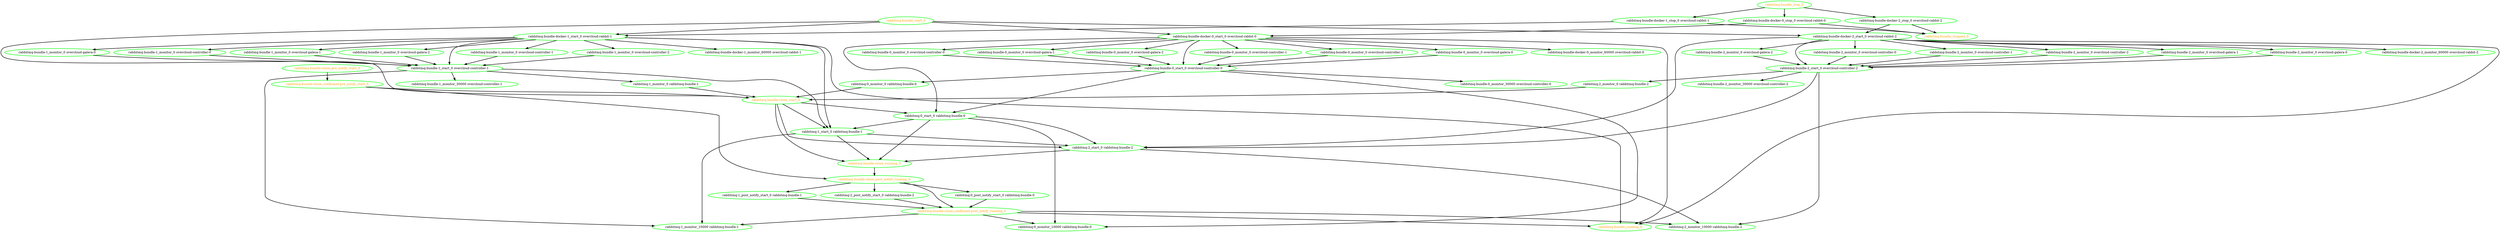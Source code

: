  digraph "g" {
"rabbitmq-bundle-0_monitor_0 overcloud-controller-0" -> "rabbitmq-bundle-0_start_0 overcloud-controller-0" [ style = bold]
"rabbitmq-bundle-0_monitor_0 overcloud-controller-0" [ style=bold color="green" fontcolor="black"]
"rabbitmq-bundle-0_monitor_0 overcloud-controller-1" -> "rabbitmq-bundle-0_start_0 overcloud-controller-0" [ style = bold]
"rabbitmq-bundle-0_monitor_0 overcloud-controller-1" [ style=bold color="green" fontcolor="black"]
"rabbitmq-bundle-0_monitor_0 overcloud-controller-2" -> "rabbitmq-bundle-0_start_0 overcloud-controller-0" [ style = bold]
"rabbitmq-bundle-0_monitor_0 overcloud-controller-2" [ style=bold color="green" fontcolor="black"]
"rabbitmq-bundle-0_monitor_0 overcloud-galera-0" -> "rabbitmq-bundle-0_start_0 overcloud-controller-0" [ style = bold]
"rabbitmq-bundle-0_monitor_0 overcloud-galera-0" [ style=bold color="green" fontcolor="black"]
"rabbitmq-bundle-0_monitor_0 overcloud-galera-1" -> "rabbitmq-bundle-0_start_0 overcloud-controller-0" [ style = bold]
"rabbitmq-bundle-0_monitor_0 overcloud-galera-1" [ style=bold color="green" fontcolor="black"]
"rabbitmq-bundle-0_monitor_0 overcloud-galera-2" -> "rabbitmq-bundle-0_start_0 overcloud-controller-0" [ style = bold]
"rabbitmq-bundle-0_monitor_0 overcloud-galera-2" [ style=bold color="green" fontcolor="black"]
"rabbitmq-bundle-0_monitor_30000 overcloud-controller-0" [ style=bold color="green" fontcolor="black"]
"rabbitmq-bundle-0_start_0 overcloud-controller-0" -> "rabbitmq-bundle-0_monitor_30000 overcloud-controller-0" [ style = bold]
"rabbitmq-bundle-0_start_0 overcloud-controller-0" -> "rabbitmq:0_monitor_0 rabbitmq-bundle-0" [ style = bold]
"rabbitmq-bundle-0_start_0 overcloud-controller-0" -> "rabbitmq:0_monitor_10000 rabbitmq-bundle-0" [ style = bold]
"rabbitmq-bundle-0_start_0 overcloud-controller-0" -> "rabbitmq:0_start_0 rabbitmq-bundle-0" [ style = bold]
"rabbitmq-bundle-0_start_0 overcloud-controller-0" [ style=bold color="green" fontcolor="black"]
"rabbitmq-bundle-1_monitor_0 overcloud-controller-0" -> "rabbitmq-bundle-1_start_0 overcloud-controller-1" [ style = bold]
"rabbitmq-bundle-1_monitor_0 overcloud-controller-0" [ style=bold color="green" fontcolor="black"]
"rabbitmq-bundle-1_monitor_0 overcloud-controller-1" -> "rabbitmq-bundle-1_start_0 overcloud-controller-1" [ style = bold]
"rabbitmq-bundle-1_monitor_0 overcloud-controller-1" [ style=bold color="green" fontcolor="black"]
"rabbitmq-bundle-1_monitor_0 overcloud-controller-2" -> "rabbitmq-bundle-1_start_0 overcloud-controller-1" [ style = bold]
"rabbitmq-bundle-1_monitor_0 overcloud-controller-2" [ style=bold color="green" fontcolor="black"]
"rabbitmq-bundle-1_monitor_0 overcloud-galera-0" -> "rabbitmq-bundle-1_start_0 overcloud-controller-1" [ style = bold]
"rabbitmq-bundle-1_monitor_0 overcloud-galera-0" [ style=bold color="green" fontcolor="black"]
"rabbitmq-bundle-1_monitor_0 overcloud-galera-1" -> "rabbitmq-bundle-1_start_0 overcloud-controller-1" [ style = bold]
"rabbitmq-bundle-1_monitor_0 overcloud-galera-1" [ style=bold color="green" fontcolor="black"]
"rabbitmq-bundle-1_monitor_0 overcloud-galera-2" -> "rabbitmq-bundle-1_start_0 overcloud-controller-1" [ style = bold]
"rabbitmq-bundle-1_monitor_0 overcloud-galera-2" [ style=bold color="green" fontcolor="black"]
"rabbitmq-bundle-1_monitor_30000 overcloud-controller-1" [ style=bold color="green" fontcolor="black"]
"rabbitmq-bundle-1_start_0 overcloud-controller-1" -> "rabbitmq-bundle-1_monitor_30000 overcloud-controller-1" [ style = bold]
"rabbitmq-bundle-1_start_0 overcloud-controller-1" -> "rabbitmq:1_monitor_0 rabbitmq-bundle-1" [ style = bold]
"rabbitmq-bundle-1_start_0 overcloud-controller-1" -> "rabbitmq:1_monitor_10000 rabbitmq-bundle-1" [ style = bold]
"rabbitmq-bundle-1_start_0 overcloud-controller-1" -> "rabbitmq:1_start_0 rabbitmq-bundle-1" [ style = bold]
"rabbitmq-bundle-1_start_0 overcloud-controller-1" [ style=bold color="green" fontcolor="black"]
"rabbitmq-bundle-2_monitor_0 overcloud-controller-0" -> "rabbitmq-bundle-2_start_0 overcloud-controller-2" [ style = bold]
"rabbitmq-bundle-2_monitor_0 overcloud-controller-0" [ style=bold color="green" fontcolor="black"]
"rabbitmq-bundle-2_monitor_0 overcloud-controller-1" -> "rabbitmq-bundle-2_start_0 overcloud-controller-2" [ style = bold]
"rabbitmq-bundle-2_monitor_0 overcloud-controller-1" [ style=bold color="green" fontcolor="black"]
"rabbitmq-bundle-2_monitor_0 overcloud-controller-2" -> "rabbitmq-bundle-2_start_0 overcloud-controller-2" [ style = bold]
"rabbitmq-bundle-2_monitor_0 overcloud-controller-2" [ style=bold color="green" fontcolor="black"]
"rabbitmq-bundle-2_monitor_0 overcloud-galera-0" -> "rabbitmq-bundle-2_start_0 overcloud-controller-2" [ style = bold]
"rabbitmq-bundle-2_monitor_0 overcloud-galera-0" [ style=bold color="green" fontcolor="black"]
"rabbitmq-bundle-2_monitor_0 overcloud-galera-1" -> "rabbitmq-bundle-2_start_0 overcloud-controller-2" [ style = bold]
"rabbitmq-bundle-2_monitor_0 overcloud-galera-1" [ style=bold color="green" fontcolor="black"]
"rabbitmq-bundle-2_monitor_0 overcloud-galera-2" -> "rabbitmq-bundle-2_start_0 overcloud-controller-2" [ style = bold]
"rabbitmq-bundle-2_monitor_0 overcloud-galera-2" [ style=bold color="green" fontcolor="black"]
"rabbitmq-bundle-2_monitor_30000 overcloud-controller-2" [ style=bold color="green" fontcolor="black"]
"rabbitmq-bundle-2_start_0 overcloud-controller-2" -> "rabbitmq-bundle-2_monitor_30000 overcloud-controller-2" [ style = bold]
"rabbitmq-bundle-2_start_0 overcloud-controller-2" -> "rabbitmq:2_monitor_0 rabbitmq-bundle-2" [ style = bold]
"rabbitmq-bundle-2_start_0 overcloud-controller-2" -> "rabbitmq:2_monitor_10000 rabbitmq-bundle-2" [ style = bold]
"rabbitmq-bundle-2_start_0 overcloud-controller-2" -> "rabbitmq:2_start_0 rabbitmq-bundle-2" [ style = bold]
"rabbitmq-bundle-2_start_0 overcloud-controller-2" [ style=bold color="green" fontcolor="black"]
"rabbitmq-bundle-clone_confirmed-post_notify_running_0" -> "rabbitmq-bundle_running_0" [ style = bold]
"rabbitmq-bundle-clone_confirmed-post_notify_running_0" -> "rabbitmq:0_monitor_10000 rabbitmq-bundle-0" [ style = bold]
"rabbitmq-bundle-clone_confirmed-post_notify_running_0" -> "rabbitmq:1_monitor_10000 rabbitmq-bundle-1" [ style = bold]
"rabbitmq-bundle-clone_confirmed-post_notify_running_0" -> "rabbitmq:2_monitor_10000 rabbitmq-bundle-2" [ style = bold]
"rabbitmq-bundle-clone_confirmed-post_notify_running_0" [ style=bold color="green" fontcolor="orange"]
"rabbitmq-bundle-clone_confirmed-pre_notify_start_0" -> "rabbitmq-bundle-clone_post_notify_running_0" [ style = bold]
"rabbitmq-bundle-clone_confirmed-pre_notify_start_0" -> "rabbitmq-bundle-clone_start_0" [ style = bold]
"rabbitmq-bundle-clone_confirmed-pre_notify_start_0" [ style=bold color="green" fontcolor="orange"]
"rabbitmq-bundle-clone_post_notify_running_0" -> "rabbitmq-bundle-clone_confirmed-post_notify_running_0" [ style = bold]
"rabbitmq-bundle-clone_post_notify_running_0" -> "rabbitmq:0_post_notify_start_0 rabbitmq-bundle-0" [ style = bold]
"rabbitmq-bundle-clone_post_notify_running_0" -> "rabbitmq:1_post_notify_start_0 rabbitmq-bundle-1" [ style = bold]
"rabbitmq-bundle-clone_post_notify_running_0" -> "rabbitmq:2_post_notify_start_0 rabbitmq-bundle-2" [ style = bold]
"rabbitmq-bundle-clone_post_notify_running_0" [ style=bold color="green" fontcolor="orange"]
"rabbitmq-bundle-clone_pre_notify_start_0" -> "rabbitmq-bundle-clone_confirmed-pre_notify_start_0" [ style = bold]
"rabbitmq-bundle-clone_pre_notify_start_0" [ style=bold color="green" fontcolor="orange"]
"rabbitmq-bundle-clone_running_0" -> "rabbitmq-bundle-clone_post_notify_running_0" [ style = bold]
"rabbitmq-bundle-clone_running_0" [ style=bold color="green" fontcolor="orange"]
"rabbitmq-bundle-clone_start_0" -> "rabbitmq-bundle-clone_running_0" [ style = bold]
"rabbitmq-bundle-clone_start_0" -> "rabbitmq:0_start_0 rabbitmq-bundle-0" [ style = bold]
"rabbitmq-bundle-clone_start_0" -> "rabbitmq:1_start_0 rabbitmq-bundle-1" [ style = bold]
"rabbitmq-bundle-clone_start_0" -> "rabbitmq:2_start_0 rabbitmq-bundle-2" [ style = bold]
"rabbitmq-bundle-clone_start_0" [ style=bold color="green" fontcolor="orange"]
"rabbitmq-bundle-docker-0_monitor_60000 overcloud-rabbit-0" [ style=bold color="green" fontcolor="black"]
"rabbitmq-bundle-docker-0_start_0 overcloud-rabbit-0" -> "rabbitmq-bundle-0_monitor_0 overcloud-controller-0" [ style = bold]
"rabbitmq-bundle-docker-0_start_0 overcloud-rabbit-0" -> "rabbitmq-bundle-0_monitor_0 overcloud-controller-1" [ style = bold]
"rabbitmq-bundle-docker-0_start_0 overcloud-rabbit-0" -> "rabbitmq-bundle-0_monitor_0 overcloud-controller-2" [ style = bold]
"rabbitmq-bundle-docker-0_start_0 overcloud-rabbit-0" -> "rabbitmq-bundle-0_monitor_0 overcloud-galera-0" [ style = bold]
"rabbitmq-bundle-docker-0_start_0 overcloud-rabbit-0" -> "rabbitmq-bundle-0_monitor_0 overcloud-galera-1" [ style = bold]
"rabbitmq-bundle-docker-0_start_0 overcloud-rabbit-0" -> "rabbitmq-bundle-0_monitor_0 overcloud-galera-2" [ style = bold]
"rabbitmq-bundle-docker-0_start_0 overcloud-rabbit-0" -> "rabbitmq-bundle-0_start_0 overcloud-controller-0" [ style = bold]
"rabbitmq-bundle-docker-0_start_0 overcloud-rabbit-0" -> "rabbitmq-bundle-docker-0_monitor_60000 overcloud-rabbit-0" [ style = bold]
"rabbitmq-bundle-docker-0_start_0 overcloud-rabbit-0" -> "rabbitmq-bundle_running_0" [ style = bold]
"rabbitmq-bundle-docker-0_start_0 overcloud-rabbit-0" -> "rabbitmq:0_start_0 rabbitmq-bundle-0" [ style = bold]
"rabbitmq-bundle-docker-0_start_0 overcloud-rabbit-0" [ style=bold color="green" fontcolor="black"]
"rabbitmq-bundle-docker-0_stop_0 overcloud-rabbit-0" -> "rabbitmq-bundle-docker-0_start_0 overcloud-rabbit-0" [ style = bold]
"rabbitmq-bundle-docker-0_stop_0 overcloud-rabbit-0" -> "rabbitmq-bundle_stopped_0" [ style = bold]
"rabbitmq-bundle-docker-0_stop_0 overcloud-rabbit-0" [ style=bold color="green" fontcolor="black"]
"rabbitmq-bundle-docker-1_monitor_60000 overcloud-rabbit-1" [ style=bold color="green" fontcolor="black"]
"rabbitmq-bundle-docker-1_start_0 overcloud-rabbit-1" -> "rabbitmq-bundle-1_monitor_0 overcloud-controller-0" [ style = bold]
"rabbitmq-bundle-docker-1_start_0 overcloud-rabbit-1" -> "rabbitmq-bundle-1_monitor_0 overcloud-controller-1" [ style = bold]
"rabbitmq-bundle-docker-1_start_0 overcloud-rabbit-1" -> "rabbitmq-bundle-1_monitor_0 overcloud-controller-2" [ style = bold]
"rabbitmq-bundle-docker-1_start_0 overcloud-rabbit-1" -> "rabbitmq-bundle-1_monitor_0 overcloud-galera-0" [ style = bold]
"rabbitmq-bundle-docker-1_start_0 overcloud-rabbit-1" -> "rabbitmq-bundle-1_monitor_0 overcloud-galera-1" [ style = bold]
"rabbitmq-bundle-docker-1_start_0 overcloud-rabbit-1" -> "rabbitmq-bundle-1_monitor_0 overcloud-galera-2" [ style = bold]
"rabbitmq-bundle-docker-1_start_0 overcloud-rabbit-1" -> "rabbitmq-bundle-1_start_0 overcloud-controller-1" [ style = bold]
"rabbitmq-bundle-docker-1_start_0 overcloud-rabbit-1" -> "rabbitmq-bundle-docker-1_monitor_60000 overcloud-rabbit-1" [ style = bold]
"rabbitmq-bundle-docker-1_start_0 overcloud-rabbit-1" -> "rabbitmq-bundle_running_0" [ style = bold]
"rabbitmq-bundle-docker-1_start_0 overcloud-rabbit-1" -> "rabbitmq:1_start_0 rabbitmq-bundle-1" [ style = bold]
"rabbitmq-bundle-docker-1_start_0 overcloud-rabbit-1" [ style=bold color="green" fontcolor="black"]
"rabbitmq-bundle-docker-1_stop_0 overcloud-rabbit-1" -> "rabbitmq-bundle-docker-1_start_0 overcloud-rabbit-1" [ style = bold]
"rabbitmq-bundle-docker-1_stop_0 overcloud-rabbit-1" -> "rabbitmq-bundle_stopped_0" [ style = bold]
"rabbitmq-bundle-docker-1_stop_0 overcloud-rabbit-1" [ style=bold color="green" fontcolor="black"]
"rabbitmq-bundle-docker-2_monitor_60000 overcloud-rabbit-2" [ style=bold color="green" fontcolor="black"]
"rabbitmq-bundle-docker-2_start_0 overcloud-rabbit-2" -> "rabbitmq-bundle-2_monitor_0 overcloud-controller-0" [ style = bold]
"rabbitmq-bundle-docker-2_start_0 overcloud-rabbit-2" -> "rabbitmq-bundle-2_monitor_0 overcloud-controller-1" [ style = bold]
"rabbitmq-bundle-docker-2_start_0 overcloud-rabbit-2" -> "rabbitmq-bundle-2_monitor_0 overcloud-controller-2" [ style = bold]
"rabbitmq-bundle-docker-2_start_0 overcloud-rabbit-2" -> "rabbitmq-bundle-2_monitor_0 overcloud-galera-0" [ style = bold]
"rabbitmq-bundle-docker-2_start_0 overcloud-rabbit-2" -> "rabbitmq-bundle-2_monitor_0 overcloud-galera-1" [ style = bold]
"rabbitmq-bundle-docker-2_start_0 overcloud-rabbit-2" -> "rabbitmq-bundle-2_monitor_0 overcloud-galera-2" [ style = bold]
"rabbitmq-bundle-docker-2_start_0 overcloud-rabbit-2" -> "rabbitmq-bundle-2_start_0 overcloud-controller-2" [ style = bold]
"rabbitmq-bundle-docker-2_start_0 overcloud-rabbit-2" -> "rabbitmq-bundle-docker-2_monitor_60000 overcloud-rabbit-2" [ style = bold]
"rabbitmq-bundle-docker-2_start_0 overcloud-rabbit-2" -> "rabbitmq-bundle_running_0" [ style = bold]
"rabbitmq-bundle-docker-2_start_0 overcloud-rabbit-2" -> "rabbitmq:2_start_0 rabbitmq-bundle-2" [ style = bold]
"rabbitmq-bundle-docker-2_start_0 overcloud-rabbit-2" [ style=bold color="green" fontcolor="black"]
"rabbitmq-bundle-docker-2_stop_0 overcloud-rabbit-2" -> "rabbitmq-bundle-docker-2_start_0 overcloud-rabbit-2" [ style = bold]
"rabbitmq-bundle-docker-2_stop_0 overcloud-rabbit-2" -> "rabbitmq-bundle_stopped_0" [ style = bold]
"rabbitmq-bundle-docker-2_stop_0 overcloud-rabbit-2" [ style=bold color="green" fontcolor="black"]
"rabbitmq-bundle_running_0" [ style=bold color="green" fontcolor="orange"]
"rabbitmq-bundle_start_0" -> "rabbitmq-bundle-clone_start_0" [ style = bold]
"rabbitmq-bundle_start_0" -> "rabbitmq-bundle-docker-0_start_0 overcloud-rabbit-0" [ style = bold]
"rabbitmq-bundle_start_0" -> "rabbitmq-bundle-docker-1_start_0 overcloud-rabbit-1" [ style = bold]
"rabbitmq-bundle_start_0" -> "rabbitmq-bundle-docker-2_start_0 overcloud-rabbit-2" [ style = bold]
"rabbitmq-bundle_start_0" [ style=bold color="green" fontcolor="orange"]
"rabbitmq-bundle_stop_0" -> "rabbitmq-bundle-docker-0_stop_0 overcloud-rabbit-0" [ style = bold]
"rabbitmq-bundle_stop_0" -> "rabbitmq-bundle-docker-1_stop_0 overcloud-rabbit-1" [ style = bold]
"rabbitmq-bundle_stop_0" -> "rabbitmq-bundle-docker-2_stop_0 overcloud-rabbit-2" [ style = bold]
"rabbitmq-bundle_stop_0" [ style=bold color="green" fontcolor="orange"]
"rabbitmq-bundle_stopped_0" [ style=bold color="green" fontcolor="orange"]
"rabbitmq:0_monitor_0 rabbitmq-bundle-0" -> "rabbitmq-bundle-clone_start_0" [ style = bold]
"rabbitmq:0_monitor_0 rabbitmq-bundle-0" [ style=bold color="green" fontcolor="black"]
"rabbitmq:0_monitor_10000 rabbitmq-bundle-0" [ style=bold color="green" fontcolor="black"]
"rabbitmq:0_post_notify_start_0 rabbitmq-bundle-0" -> "rabbitmq-bundle-clone_confirmed-post_notify_running_0" [ style = bold]
"rabbitmq:0_post_notify_start_0 rabbitmq-bundle-0" [ style=bold color="green" fontcolor="black"]
"rabbitmq:0_start_0 rabbitmq-bundle-0" -> "rabbitmq-bundle-clone_running_0" [ style = bold]
"rabbitmq:0_start_0 rabbitmq-bundle-0" -> "rabbitmq:0_monitor_10000 rabbitmq-bundle-0" [ style = bold]
"rabbitmq:0_start_0 rabbitmq-bundle-0" -> "rabbitmq:1_start_0 rabbitmq-bundle-1" [ style = bold]
"rabbitmq:0_start_0 rabbitmq-bundle-0" -> "rabbitmq:2_start_0 rabbitmq-bundle-2" [ style = bold]
"rabbitmq:0_start_0 rabbitmq-bundle-0" [ style=bold color="green" fontcolor="black"]
"rabbitmq:1_monitor_0 rabbitmq-bundle-1" -> "rabbitmq-bundle-clone_start_0" [ style = bold]
"rabbitmq:1_monitor_0 rabbitmq-bundle-1" [ style=bold color="green" fontcolor="black"]
"rabbitmq:1_monitor_10000 rabbitmq-bundle-1" [ style=bold color="green" fontcolor="black"]
"rabbitmq:1_post_notify_start_0 rabbitmq-bundle-1" -> "rabbitmq-bundle-clone_confirmed-post_notify_running_0" [ style = bold]
"rabbitmq:1_post_notify_start_0 rabbitmq-bundle-1" [ style=bold color="green" fontcolor="black"]
"rabbitmq:1_start_0 rabbitmq-bundle-1" -> "rabbitmq-bundle-clone_running_0" [ style = bold]
"rabbitmq:1_start_0 rabbitmq-bundle-1" -> "rabbitmq:1_monitor_10000 rabbitmq-bundle-1" [ style = bold]
"rabbitmq:1_start_0 rabbitmq-bundle-1" -> "rabbitmq:2_start_0 rabbitmq-bundle-2" [ style = bold]
"rabbitmq:1_start_0 rabbitmq-bundle-1" [ style=bold color="green" fontcolor="black"]
"rabbitmq:2_monitor_0 rabbitmq-bundle-2" -> "rabbitmq-bundle-clone_start_0" [ style = bold]
"rabbitmq:2_monitor_0 rabbitmq-bundle-2" [ style=bold color="green" fontcolor="black"]
"rabbitmq:2_monitor_10000 rabbitmq-bundle-2" [ style=bold color="green" fontcolor="black"]
"rabbitmq:2_post_notify_start_0 rabbitmq-bundle-2" -> "rabbitmq-bundle-clone_confirmed-post_notify_running_0" [ style = bold]
"rabbitmq:2_post_notify_start_0 rabbitmq-bundle-2" [ style=bold color="green" fontcolor="black"]
"rabbitmq:2_start_0 rabbitmq-bundle-2" -> "rabbitmq-bundle-clone_running_0" [ style = bold]
"rabbitmq:2_start_0 rabbitmq-bundle-2" -> "rabbitmq:2_monitor_10000 rabbitmq-bundle-2" [ style = bold]
"rabbitmq:2_start_0 rabbitmq-bundle-2" [ style=bold color="green" fontcolor="black"]
}
